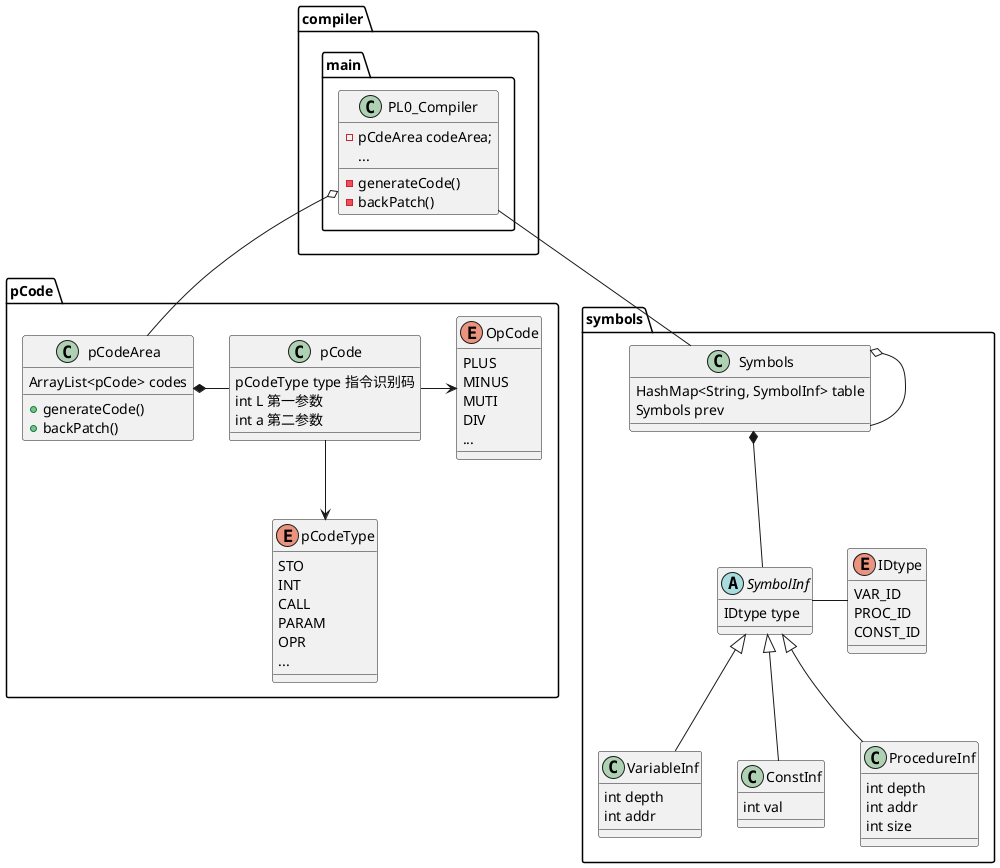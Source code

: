 @startuml
'https://plantuml.com/class-diagram
package compiler.main{
    class PL0_Compiler{
        - pCdeArea codeArea;
        ...

        - generateCode()
        - backPatch()
    }

}

package pCode{
    class pCode{
        pCodeType type 指令识别码
        int L 第一参数
        int a 第二参数
    }

    class pCodeArea{
        ArrayList<pCode> codes
                + generateCode()
                + backPatch()
    }

    enum pCodeType{
        STO
        INT
        CALL
        PARAM
        OPR
        ...
    }

    enum OpCode{
            PLUS
            MINUS
            MUTI
            DIV
            ...
    }


    pCode --> pCodeType
    pCode -> OpCode
    pCodeArea *- pCode
}

package symbols{
    class Symbols{
        HashMap<String, SymbolInf> table
        Symbols prev
    }

    abstract class SymbolInf{
        IDtype type
    }

    class VariableInf{
        int depth
        int addr
    }

    class ConstInf{
        int val
    }

    class ProcedureInf{
        int depth
        int addr
        int size

    }

    enum IDtype{
        VAR_ID
        PROC_ID
        CONST_ID
    }

    Symbols *-- SymbolInf
    SymbolInf <|-- VariableInf
    SymbolInf <|-- ConstInf
    SymbolInf <|-- ProcedureInf
    SymbolInf - IDtype
    Symbols  o-- Symbols

}

PL0_Compiler o-- pCodeArea
PL0_Compiler -- Symbols


@enduml